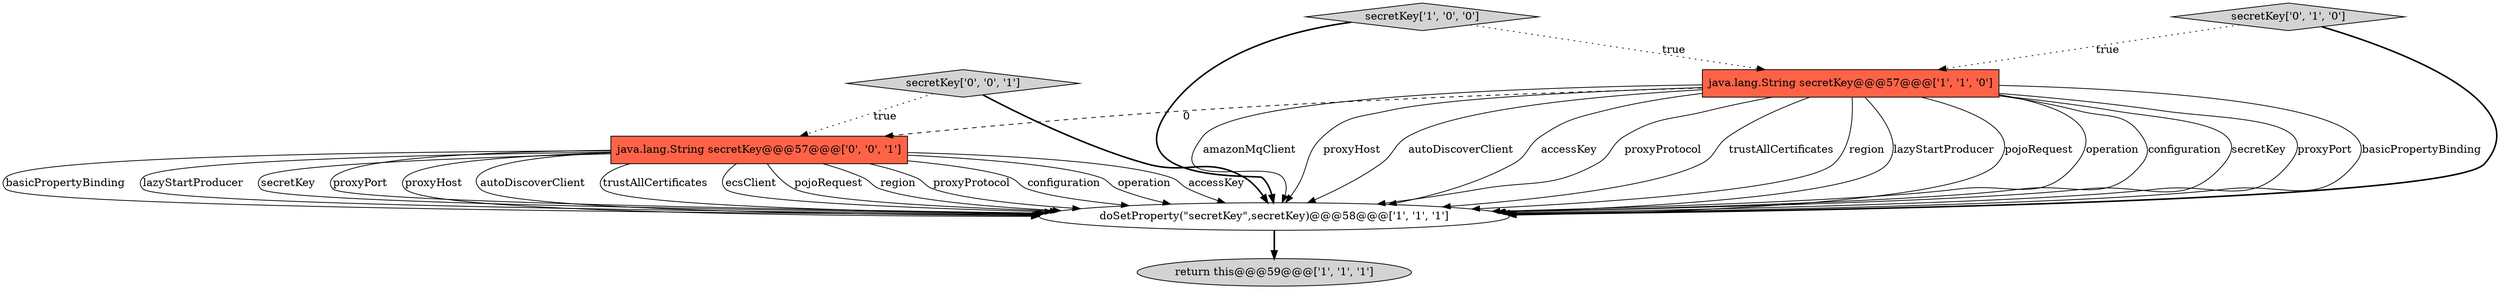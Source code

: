digraph {
1 [style = filled, label = "return this@@@59@@@['1', '1', '1']", fillcolor = lightgray, shape = ellipse image = "AAA0AAABBB1BBB"];
6 [style = filled, label = "secretKey['0', '0', '1']", fillcolor = lightgray, shape = diamond image = "AAA0AAABBB3BBB"];
5 [style = filled, label = "java.lang.String secretKey@@@57@@@['0', '0', '1']", fillcolor = tomato, shape = box image = "AAA0AAABBB3BBB"];
0 [style = filled, label = "secretKey['1', '0', '0']", fillcolor = lightgray, shape = diamond image = "AAA0AAABBB1BBB"];
2 [style = filled, label = "doSetProperty(\"secretKey\",secretKey)@@@58@@@['1', '1', '1']", fillcolor = white, shape = ellipse image = "AAA0AAABBB1BBB"];
4 [style = filled, label = "secretKey['0', '1', '0']", fillcolor = lightgray, shape = diamond image = "AAA0AAABBB2BBB"];
3 [style = filled, label = "java.lang.String secretKey@@@57@@@['1', '1', '0']", fillcolor = tomato, shape = box image = "AAA0AAABBB1BBB"];
3->5 [style = dashed, label="0"];
5->2 [style = solid, label="basicPropertyBinding"];
5->2 [style = solid, label="lazyStartProducer"];
3->2 [style = solid, label="amazonMqClient"];
3->2 [style = solid, label="proxyHost"];
3->2 [style = solid, label="autoDiscoverClient"];
2->1 [style = bold, label=""];
3->2 [style = solid, label="accessKey"];
5->2 [style = solid, label="secretKey"];
3->2 [style = solid, label="proxyProtocol"];
0->2 [style = bold, label=""];
3->2 [style = solid, label="trustAllCertificates"];
5->2 [style = solid, label="proxyPort"];
5->2 [style = solid, label="proxyHost"];
3->2 [style = solid, label="region"];
5->2 [style = solid, label="autoDiscoverClient"];
4->2 [style = bold, label=""];
5->2 [style = solid, label="trustAllCertificates"];
3->2 [style = solid, label="lazyStartProducer"];
3->2 [style = solid, label="pojoRequest"];
3->2 [style = solid, label="operation"];
6->2 [style = bold, label=""];
3->2 [style = solid, label="configuration"];
4->3 [style = dotted, label="true"];
5->2 [style = solid, label="ecsClient"];
5->2 [style = solid, label="pojoRequest"];
0->3 [style = dotted, label="true"];
5->2 [style = solid, label="region"];
5->2 [style = solid, label="proxyProtocol"];
3->2 [style = solid, label="secretKey"];
5->2 [style = solid, label="configuration"];
5->2 [style = solid, label="operation"];
3->2 [style = solid, label="proxyPort"];
6->5 [style = dotted, label="true"];
3->2 [style = solid, label="basicPropertyBinding"];
5->2 [style = solid, label="accessKey"];
}
